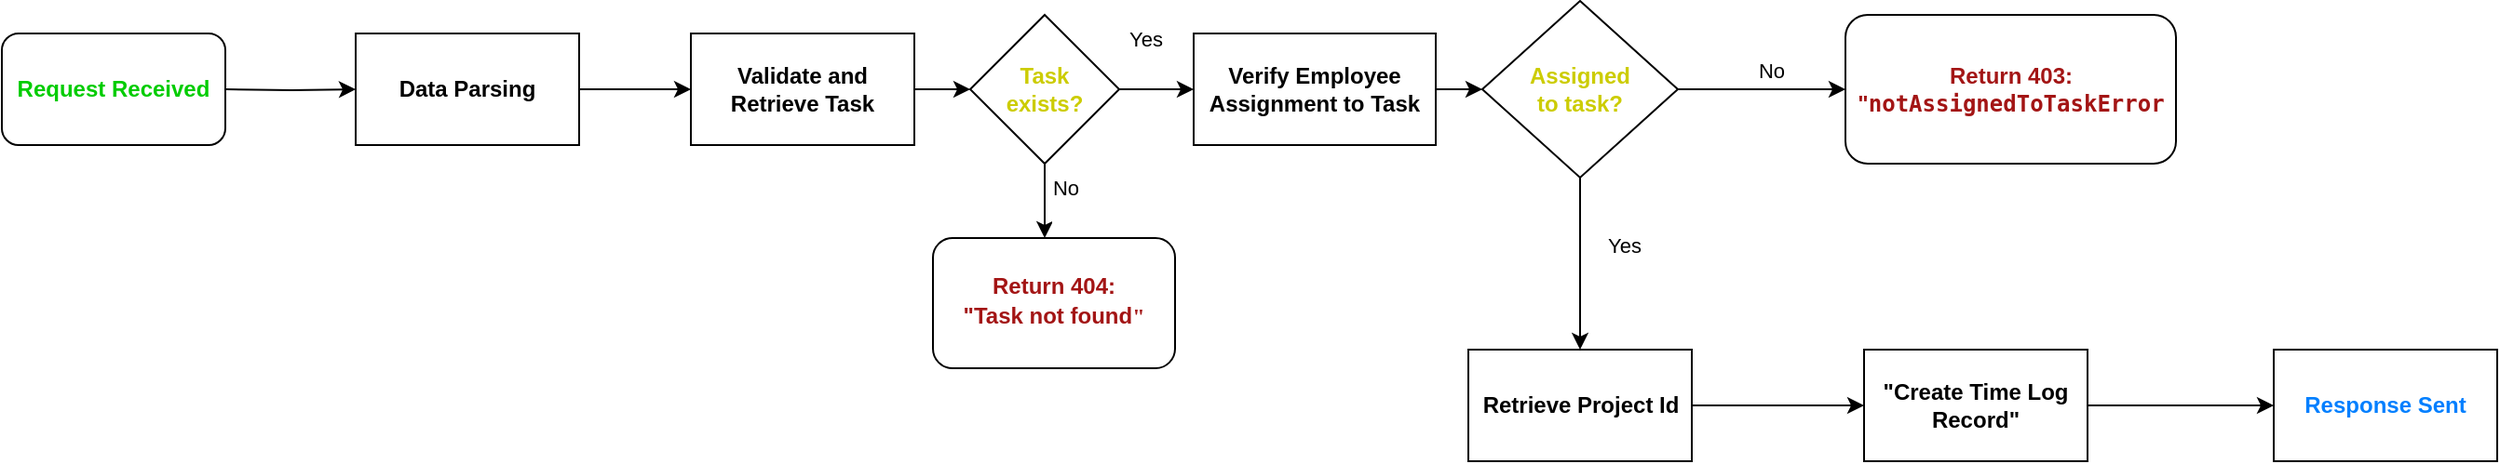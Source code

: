 <mxfile version="24.8.3">
  <diagram name="Page-1" id="zHB-0IPfOqeKSKHH2lVT">
    <mxGraphModel dx="1434" dy="664" grid="1" gridSize="10" guides="1" tooltips="1" connect="1" arrows="1" fold="1" page="1" pageScale="1" pageWidth="827" pageHeight="1169" math="0" shadow="0">
      <root>
        <mxCell id="0" />
        <mxCell id="1" parent="0" />
        <mxCell id="bjDrXDAHjn1-3ekSZaPc-3" value="" style="edgeStyle=orthogonalEdgeStyle;rounded=0;orthogonalLoop=1;jettySize=auto;html=1;" parent="1" target="bjDrXDAHjn1-3ekSZaPc-2" edge="1">
          <mxGeometry relative="1" as="geometry">
            <mxPoint x="130" y="290" as="sourcePoint" />
          </mxGeometry>
        </mxCell>
        <mxCell id="bjDrXDAHjn1-3ekSZaPc-5" value="" style="edgeStyle=orthogonalEdgeStyle;rounded=0;orthogonalLoop=1;jettySize=auto;html=1;" parent="1" source="bjDrXDAHjn1-3ekSZaPc-2" target="bjDrXDAHjn1-3ekSZaPc-4" edge="1">
          <mxGeometry relative="1" as="geometry" />
        </mxCell>
        <mxCell id="bjDrXDAHjn1-3ekSZaPc-2" value="&lt;b&gt;Data Parsing&lt;/b&gt;" style="rounded=0;whiteSpace=wrap;html=1;" parent="1" vertex="1">
          <mxGeometry x="200" y="260" width="120" height="60" as="geometry" />
        </mxCell>
        <mxCell id="dWAeLgnYxqXbrjbAxvvp-11" value="" style="edgeStyle=orthogonalEdgeStyle;rounded=0;orthogonalLoop=1;jettySize=auto;html=1;" edge="1" parent="1" source="bjDrXDAHjn1-3ekSZaPc-4" target="dWAeLgnYxqXbrjbAxvvp-10">
          <mxGeometry relative="1" as="geometry" />
        </mxCell>
        <mxCell id="bjDrXDAHjn1-3ekSZaPc-4" value="&lt;b&gt;Validate and Retrieve Task&lt;/b&gt;" style="rounded=0;whiteSpace=wrap;html=1;" parent="1" vertex="1">
          <mxGeometry x="380" y="260" width="120" height="60" as="geometry" />
        </mxCell>
        <mxCell id="bjDrXDAHjn1-3ekSZaPc-9" value="" style="edgeStyle=orthogonalEdgeStyle;rounded=0;orthogonalLoop=1;jettySize=auto;html=1;" parent="1" source="dWAeLgnYxqXbrjbAxvvp-3" target="bjDrXDAHjn1-3ekSZaPc-8" edge="1">
          <mxGeometry relative="1" as="geometry" />
        </mxCell>
        <mxCell id="dWAeLgnYxqXbrjbAxvvp-18" value="" style="edgeStyle=orthogonalEdgeStyle;rounded=0;orthogonalLoop=1;jettySize=auto;html=1;" edge="1" parent="1" source="bjDrXDAHjn1-3ekSZaPc-6" target="dWAeLgnYxqXbrjbAxvvp-17">
          <mxGeometry relative="1" as="geometry" />
        </mxCell>
        <mxCell id="bjDrXDAHjn1-3ekSZaPc-6" value="&lt;b&gt;Verify Employee Assignment to Task&lt;/b&gt;" style="rounded=0;whiteSpace=wrap;html=1;" parent="1" vertex="1">
          <mxGeometry x="650" y="260" width="130" height="60" as="geometry" />
        </mxCell>
        <mxCell id="dWAeLgnYxqXbrjbAxvvp-7" value="" style="edgeStyle=orthogonalEdgeStyle;rounded=0;orthogonalLoop=1;jettySize=auto;html=1;" edge="1" parent="1" source="bjDrXDAHjn1-3ekSZaPc-8" target="dWAeLgnYxqXbrjbAxvvp-6">
          <mxGeometry relative="1" as="geometry" />
        </mxCell>
        <mxCell id="bjDrXDAHjn1-3ekSZaPc-8" value="&lt;b&gt;&quot;Create Time Log Record&quot;&lt;/b&gt;" style="rounded=0;whiteSpace=wrap;html=1;" parent="1" vertex="1">
          <mxGeometry x="1010" y="430" width="120" height="60" as="geometry" />
        </mxCell>
        <mxCell id="dWAeLgnYxqXbrjbAxvvp-3" value="&lt;b&gt;Retrieve Project Id&lt;/b&gt;" style="rounded=0;whiteSpace=wrap;html=1;" vertex="1" parent="1">
          <mxGeometry x="797.5" y="430" width="120" height="60" as="geometry" />
        </mxCell>
        <mxCell id="dWAeLgnYxqXbrjbAxvvp-6" value="&lt;b&gt;&lt;font color=&quot;#007fff&quot;&gt;Response Sent&lt;/font&gt;&lt;/b&gt;" style="rounded=0;whiteSpace=wrap;html=1;" vertex="1" parent="1">
          <mxGeometry x="1230" y="430" width="120" height="60" as="geometry" />
        </mxCell>
        <mxCell id="dWAeLgnYxqXbrjbAxvvp-12" value="&lt;div&gt;Yes&lt;/div&gt;&lt;div&gt;&lt;br&gt;&lt;/div&gt;" style="edgeStyle=orthogonalEdgeStyle;rounded=0;orthogonalLoop=1;jettySize=auto;html=1;exitX=1;exitY=0.5;exitDx=0;exitDy=0;entryX=0;entryY=0.5;entryDx=0;entryDy=0;" edge="1" parent="1" source="dWAeLgnYxqXbrjbAxvvp-10" target="bjDrXDAHjn1-3ekSZaPc-6">
          <mxGeometry x="-0.333" y="20" relative="1" as="geometry">
            <Array as="points">
              <mxPoint x="630" y="290" />
              <mxPoint x="630" y="290" />
            </Array>
            <mxPoint as="offset" />
          </mxGeometry>
        </mxCell>
        <mxCell id="dWAeLgnYxqXbrjbAxvvp-13" style="edgeStyle=orthogonalEdgeStyle;rounded=0;orthogonalLoop=1;jettySize=auto;html=1;exitX=0.5;exitY=1;exitDx=0;exitDy=0;" edge="1" parent="1" source="dWAeLgnYxqXbrjbAxvvp-10">
          <mxGeometry relative="1" as="geometry">
            <mxPoint x="570" y="370" as="targetPoint" />
          </mxGeometry>
        </mxCell>
        <mxCell id="dWAeLgnYxqXbrjbAxvvp-14" value="No&lt;div&gt;&lt;br&gt;&lt;/div&gt;" style="edgeLabel;html=1;align=center;verticalAlign=middle;resizable=0;points=[];" vertex="1" connectable="0" parent="dWAeLgnYxqXbrjbAxvvp-13">
          <mxGeometry x="0.309" relative="1" as="geometry">
            <mxPoint x="10" y="-6" as="offset" />
          </mxGeometry>
        </mxCell>
        <mxCell id="dWAeLgnYxqXbrjbAxvvp-10" value="&lt;b&gt;&lt;font color=&quot;#cccc00&quot;&gt;Task &lt;br&gt;exists?&lt;/font&gt;&lt;/b&gt;" style="rhombus;whiteSpace=wrap;html=1;" vertex="1" parent="1">
          <mxGeometry x="530" y="250" width="80" height="80" as="geometry" />
        </mxCell>
        <mxCell id="dWAeLgnYxqXbrjbAxvvp-15" value="&lt;b&gt;&lt;font color=&quot;#00cc00&quot;&gt;Request Received&lt;/font&gt;&lt;/b&gt;" style="rounded=1;whiteSpace=wrap;html=1;" vertex="1" parent="1">
          <mxGeometry x="10" y="260" width="120" height="60" as="geometry" />
        </mxCell>
        <mxCell id="dWAeLgnYxqXbrjbAxvvp-16" value="&lt;font face=&quot;Helvetica&quot; style=&quot;font-size: 12px;&quot; color=&quot;#a31515&quot;&gt;&lt;b style=&quot;&quot;&gt;Return 404:&lt;br&gt;&lt;/b&gt;&lt;/font&gt;&lt;div style=&quot;color: rgb(59, 59, 59); background-color: rgb(255, 255, 255); line-height: 19px; white-space: pre;&quot;&gt;&lt;span style=&quot;color: rgb(163, 21, 21);&quot;&gt;&lt;b style=&quot;&quot;&gt;&lt;font face=&quot;Helvetica&quot; style=&quot;font-size: 12px;&quot;&gt;&quot;Task not found&lt;/font&gt;&lt;font face=&quot;BzaX9oFdr3tNfbeXlOnq&quot; style=&quot;font-size: 12px;&quot;&gt;&quot;&lt;/font&gt;&lt;/b&gt;&lt;/span&gt;&lt;/div&gt;" style="rounded=1;whiteSpace=wrap;html=1;" vertex="1" parent="1">
          <mxGeometry x="510" y="370" width="130" height="70" as="geometry" />
        </mxCell>
        <mxCell id="dWAeLgnYxqXbrjbAxvvp-19" value="Yes&lt;div&gt;&lt;br&gt;&lt;/div&gt;" style="edgeStyle=orthogonalEdgeStyle;rounded=0;orthogonalLoop=1;jettySize=auto;html=1;" edge="1" parent="1" source="dWAeLgnYxqXbrjbAxvvp-17" target="dWAeLgnYxqXbrjbAxvvp-3">
          <mxGeometry x="-0.081" y="23" relative="1" as="geometry">
            <mxPoint y="1" as="offset" />
          </mxGeometry>
        </mxCell>
        <mxCell id="dWAeLgnYxqXbrjbAxvvp-21" value="No" style="edgeStyle=orthogonalEdgeStyle;rounded=0;orthogonalLoop=1;jettySize=auto;html=1;" edge="1" parent="1" source="dWAeLgnYxqXbrjbAxvvp-17" target="dWAeLgnYxqXbrjbAxvvp-20">
          <mxGeometry x="0.103" y="10" relative="1" as="geometry">
            <mxPoint as="offset" />
          </mxGeometry>
        </mxCell>
        <mxCell id="dWAeLgnYxqXbrjbAxvvp-17" value="&lt;b&gt;&lt;font color=&quot;#cccc00&quot;&gt;Assigned &lt;br&gt;to task?&lt;/font&gt;&lt;/b&gt;" style="rhombus;whiteSpace=wrap;html=1;" vertex="1" parent="1">
          <mxGeometry x="805" y="242.5" width="105" height="95" as="geometry" />
        </mxCell>
        <mxCell id="dWAeLgnYxqXbrjbAxvvp-20" value="&lt;font color=&quot;#a31515&quot;&gt;&lt;b&gt;Return 403: &quot;&lt;span style=&quot;background-color: rgb(255, 255, 255); font-family: &amp;quot;Droid Sans Mono&amp;quot;, &amp;quot;monospace&amp;quot;, monospace; white-space: pre;&quot;&gt;&lt;font style=&quot;font-size: 12px;&quot;&gt;notAssignedToTaskError&lt;/font&gt;&lt;/span&gt;&lt;/b&gt;&lt;/font&gt;" style="rounded=1;whiteSpace=wrap;html=1;" vertex="1" parent="1">
          <mxGeometry x="1000" y="250" width="177.5" height="80" as="geometry" />
        </mxCell>
      </root>
    </mxGraphModel>
  </diagram>
</mxfile>
